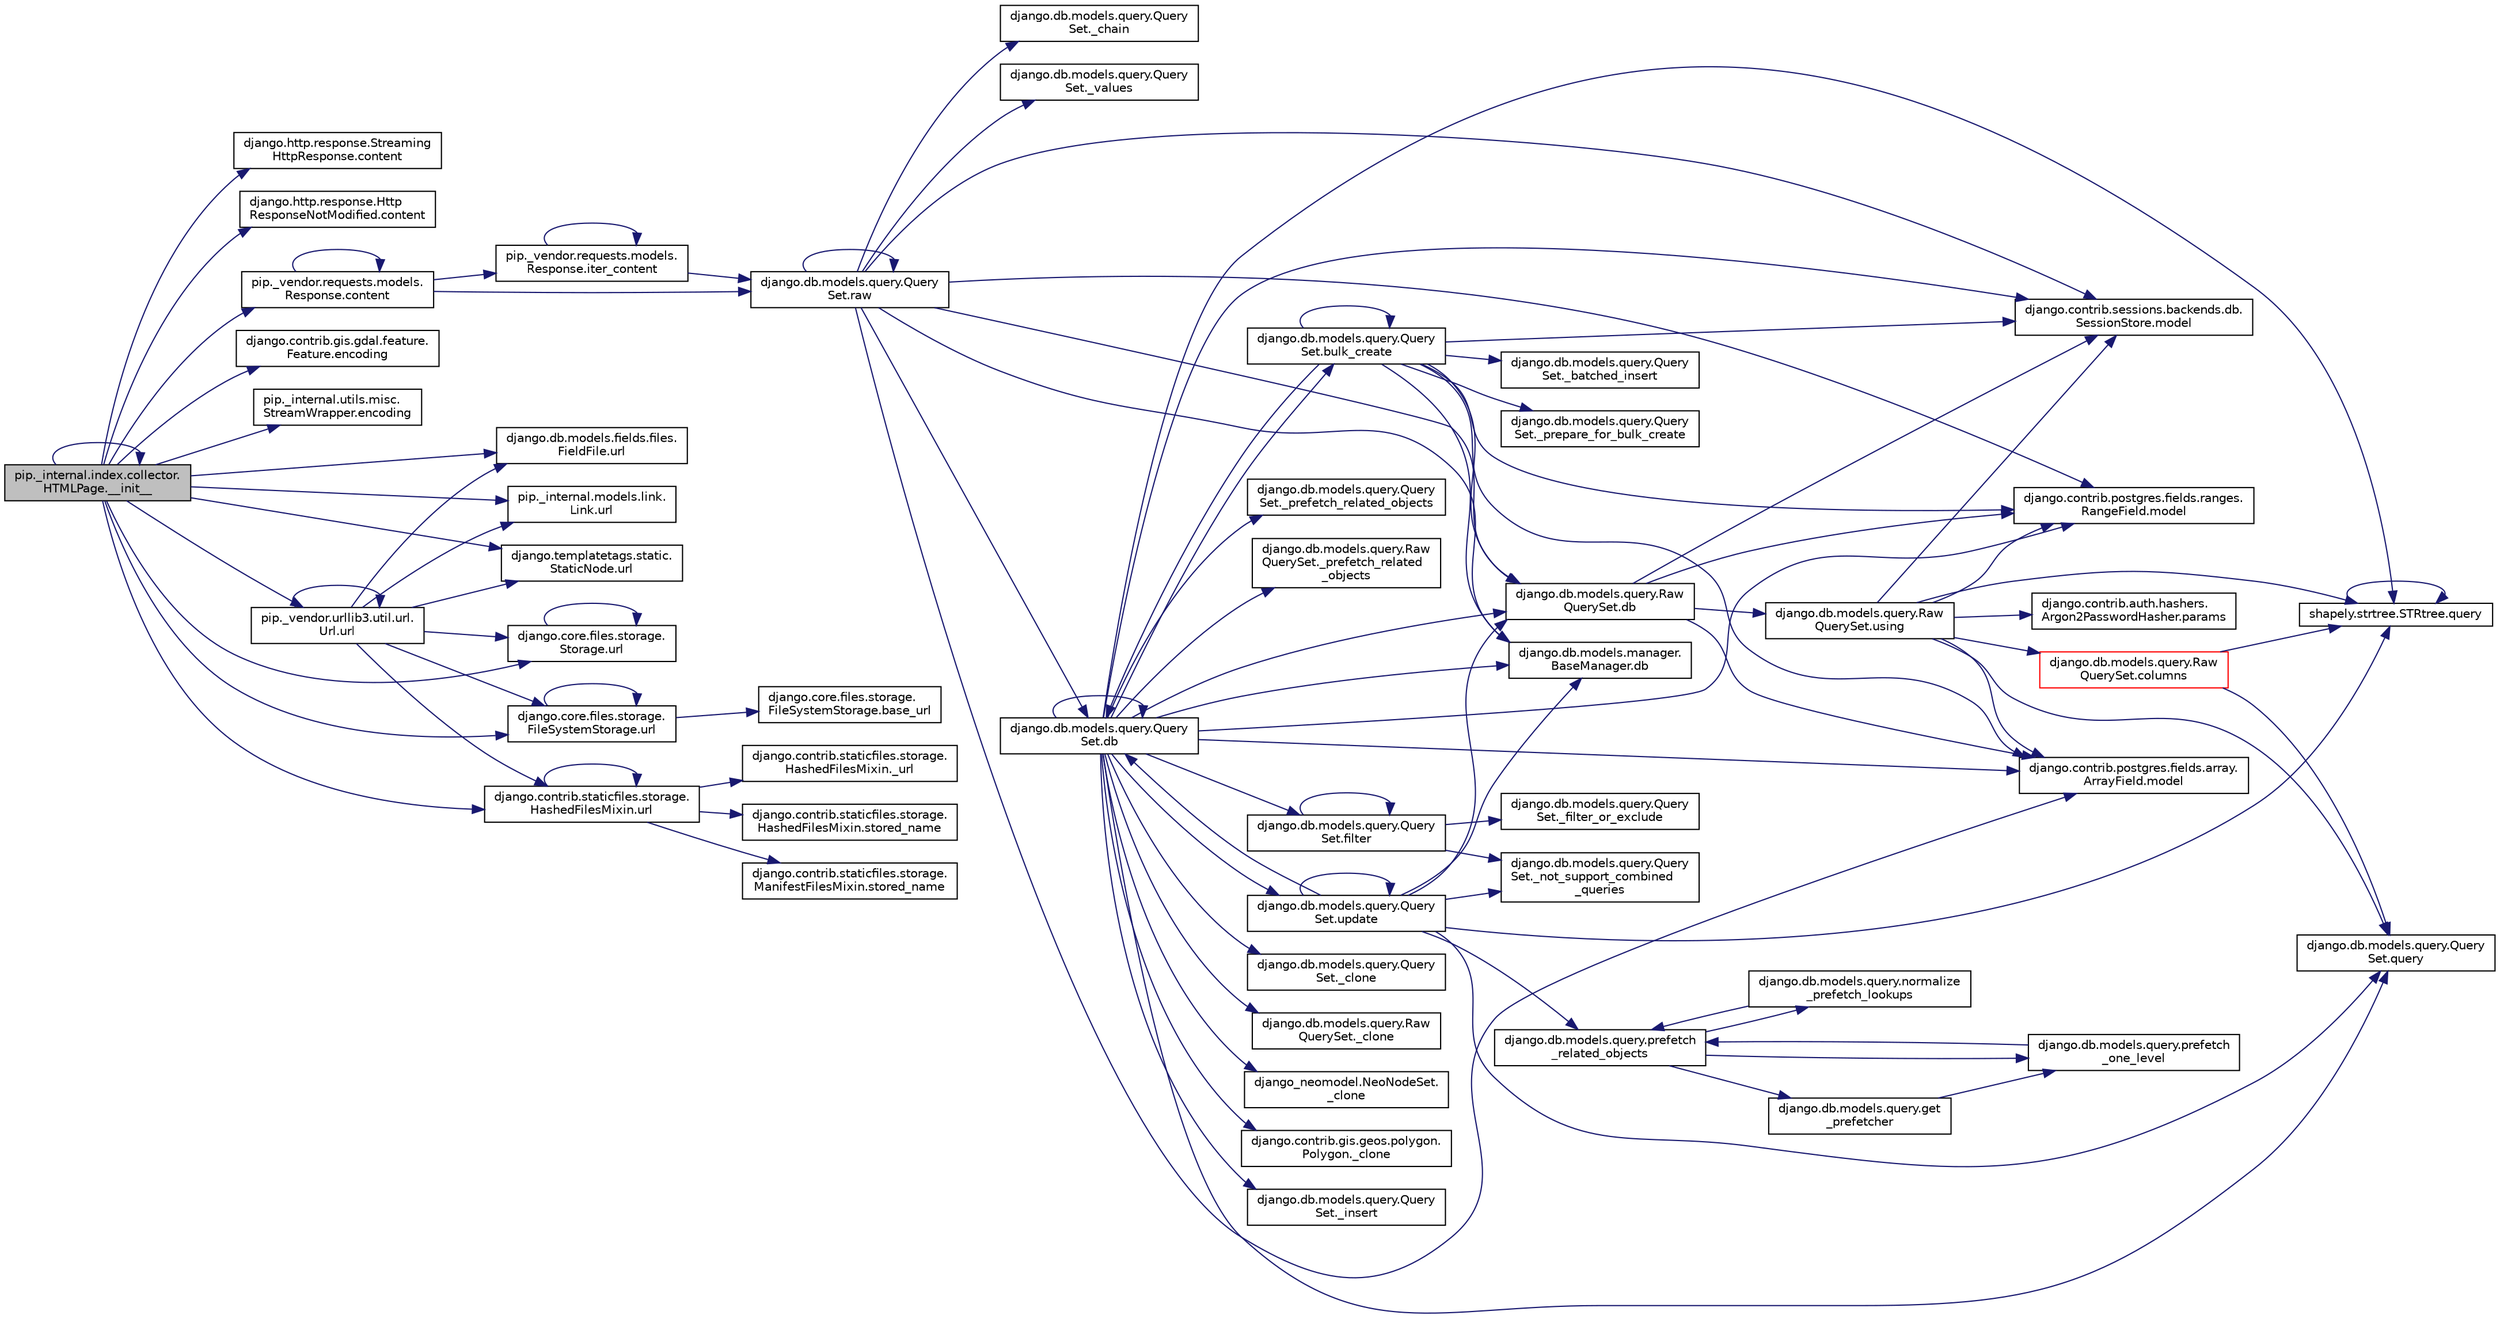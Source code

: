 digraph "pip._internal.index.collector.HTMLPage.__init__"
{
 // LATEX_PDF_SIZE
  edge [fontname="Helvetica",fontsize="10",labelfontname="Helvetica",labelfontsize="10"];
  node [fontname="Helvetica",fontsize="10",shape=record];
  rankdir="LR";
  Node1 [label="pip._internal.index.collector.\lHTMLPage.__init__",height=0.2,width=0.4,color="black", fillcolor="grey75", style="filled", fontcolor="black",tooltip=" "];
  Node1 -> Node1 [color="midnightblue",fontsize="10",style="solid",fontname="Helvetica"];
  Node1 -> Node2 [color="midnightblue",fontsize="10",style="solid",fontname="Helvetica"];
  Node2 [label="django.http.response.Streaming\lHttpResponse.content",height=0.2,width=0.4,color="black", fillcolor="white", style="filled",URL="$d7/d35/classdjango_1_1http_1_1response_1_1_streaming_http_response.html#ac1e22d591690c4df368b88f155de71b6",tooltip=" "];
  Node1 -> Node3 [color="midnightblue",fontsize="10",style="solid",fontname="Helvetica"];
  Node3 [label="django.http.response.Http\lResponseNotModified.content",height=0.2,width=0.4,color="black", fillcolor="white", style="filled",URL="$d2/dee/classdjango_1_1http_1_1response_1_1_http_response_not_modified.html#ad65448633db013d3a248848571a44e59",tooltip=" "];
  Node1 -> Node4 [color="midnightblue",fontsize="10",style="solid",fontname="Helvetica"];
  Node4 [label="pip._vendor.requests.models.\lResponse.content",height=0.2,width=0.4,color="black", fillcolor="white", style="filled",URL="$d4/da7/classpip_1_1__vendor_1_1requests_1_1models_1_1_response.html#a67d31914dfe1fd779e022fb6f8a61eee",tooltip=" "];
  Node4 -> Node4 [color="midnightblue",fontsize="10",style="solid",fontname="Helvetica"];
  Node4 -> Node5 [color="midnightblue",fontsize="10",style="solid",fontname="Helvetica"];
  Node5 [label="pip._vendor.requests.models.\lResponse.iter_content",height=0.2,width=0.4,color="black", fillcolor="white", style="filled",URL="$d4/da7/classpip_1_1__vendor_1_1requests_1_1models_1_1_response.html#a68fc80b1a8efaf75851183d892434abe",tooltip=" "];
  Node5 -> Node5 [color="midnightblue",fontsize="10",style="solid",fontname="Helvetica"];
  Node5 -> Node6 [color="midnightblue",fontsize="10",style="solid",fontname="Helvetica"];
  Node6 [label="django.db.models.query.Query\lSet.raw",height=0.2,width=0.4,color="black", fillcolor="white", style="filled",URL="$dd/d94/classdjango_1_1db_1_1models_1_1query_1_1_query_set.html#a657842c7a0c490cdf2776f17d194b142",tooltip="PUBLIC METHODS THAT RETURN A QUERYSET SUBCLASS #."];
  Node6 -> Node7 [color="midnightblue",fontsize="10",style="solid",fontname="Helvetica"];
  Node7 [label="django.db.models.query.Query\lSet._chain",height=0.2,width=0.4,color="black", fillcolor="white", style="filled",URL="$dd/d94/classdjango_1_1db_1_1models_1_1query_1_1_query_set.html#a7e1b5806921e30da5ca203c9d1d4c2d5",tooltip=" "];
  Node6 -> Node8 [color="midnightblue",fontsize="10",style="solid",fontname="Helvetica"];
  Node8 [label="django.db.models.query.Query\lSet._values",height=0.2,width=0.4,color="black", fillcolor="white", style="filled",URL="$dd/d94/classdjango_1_1db_1_1models_1_1query_1_1_query_set.html#a449cdabcbe011bed2f140e930adc3250",tooltip=" "];
  Node6 -> Node9 [color="midnightblue",fontsize="10",style="solid",fontname="Helvetica"];
  Node9 [label="django.db.models.manager.\lBaseManager.db",height=0.2,width=0.4,color="black", fillcolor="white", style="filled",URL="$d1/d1c/classdjango_1_1db_1_1models_1_1manager_1_1_base_manager.html#a9891c7493e786de35084e74b08c82f33",tooltip=" "];
  Node6 -> Node10 [color="midnightblue",fontsize="10",style="solid",fontname="Helvetica"];
  Node10 [label="django.db.models.query.Query\lSet.db",height=0.2,width=0.4,color="black", fillcolor="white", style="filled",URL="$dd/d94/classdjango_1_1db_1_1models_1_1query_1_1_query_set.html#a5b0de9da0ddb65ea32df950fdbbdf2c5",tooltip=" "];
  Node10 -> Node11 [color="midnightblue",fontsize="10",style="solid",fontname="Helvetica"];
  Node11 [label="django.db.models.query.Query\lSet._clone",height=0.2,width=0.4,color="black", fillcolor="white", style="filled",URL="$dd/d94/classdjango_1_1db_1_1models_1_1query_1_1_query_set.html#a1119a4a787bdcd488586c2e4142b933d",tooltip=" "];
  Node10 -> Node12 [color="midnightblue",fontsize="10",style="solid",fontname="Helvetica"];
  Node12 [label="django.db.models.query.Raw\lQuerySet._clone",height=0.2,width=0.4,color="black", fillcolor="white", style="filled",URL="$dd/d2c/classdjango_1_1db_1_1models_1_1query_1_1_raw_query_set.html#a3ef7a57554324df74f64deaee5a90b2d",tooltip=" "];
  Node10 -> Node13 [color="midnightblue",fontsize="10",style="solid",fontname="Helvetica"];
  Node13 [label="django_neomodel.NeoNodeSet.\l_clone",height=0.2,width=0.4,color="black", fillcolor="white", style="filled",URL="$d0/d61/classdjango__neomodel_1_1_neo_node_set.html#a56ae1f38bedda296e1c83267cff86cda",tooltip=" "];
  Node10 -> Node14 [color="midnightblue",fontsize="10",style="solid",fontname="Helvetica"];
  Node14 [label="django.contrib.gis.geos.polygon.\lPolygon._clone",height=0.2,width=0.4,color="black", fillcolor="white", style="filled",URL="$db/d1d/classdjango_1_1contrib_1_1gis_1_1geos_1_1polygon_1_1_polygon.html#a38395a86a6c44df2506600e6135c568f",tooltip=" "];
  Node10 -> Node15 [color="midnightblue",fontsize="10",style="solid",fontname="Helvetica"];
  Node15 [label="django.db.models.query.Query\lSet._insert",height=0.2,width=0.4,color="black", fillcolor="white", style="filled",URL="$dd/d94/classdjango_1_1db_1_1models_1_1query_1_1_query_set.html#ae4d271a8b8fedfd346d067437e1f96a4",tooltip=" "];
  Node10 -> Node16 [color="midnightblue",fontsize="10",style="solid",fontname="Helvetica"];
  Node16 [label="django.db.models.query.Query\lSet._prefetch_related_objects",height=0.2,width=0.4,color="black", fillcolor="white", style="filled",URL="$dd/d94/classdjango_1_1db_1_1models_1_1query_1_1_query_set.html#a29190d567a1cc7e39bc6dfb2352e1b33",tooltip=" "];
  Node10 -> Node17 [color="midnightblue",fontsize="10",style="solid",fontname="Helvetica"];
  Node17 [label="django.db.models.query.Raw\lQuerySet._prefetch_related\l_objects",height=0.2,width=0.4,color="black", fillcolor="white", style="filled",URL="$dd/d2c/classdjango_1_1db_1_1models_1_1query_1_1_raw_query_set.html#a609650a46c3d364771a3f0848fa30fcf",tooltip=" "];
  Node10 -> Node18 [color="midnightblue",fontsize="10",style="solid",fontname="Helvetica"];
  Node18 [label="django.db.models.query.Query\lSet.bulk_create",height=0.2,width=0.4,color="black", fillcolor="white", style="filled",URL="$dd/d94/classdjango_1_1db_1_1models_1_1query_1_1_query_set.html#a631e6dda66c73a8fe3ec4c6301f77c1e",tooltip=" "];
  Node18 -> Node19 [color="midnightblue",fontsize="10",style="solid",fontname="Helvetica"];
  Node19 [label="django.db.models.query.Query\lSet._batched_insert",height=0.2,width=0.4,color="black", fillcolor="white", style="filled",URL="$dd/d94/classdjango_1_1db_1_1models_1_1query_1_1_query_set.html#ade2a54469de6d007271c5b9f7116fbc8",tooltip=" "];
  Node18 -> Node20 [color="midnightblue",fontsize="10",style="solid",fontname="Helvetica"];
  Node20 [label="django.db.models.query.Query\lSet._prepare_for_bulk_create",height=0.2,width=0.4,color="black", fillcolor="white", style="filled",URL="$dd/d94/classdjango_1_1db_1_1models_1_1query_1_1_query_set.html#a6f9673c8f817a54dbedaea2faf1842c2",tooltip=" "];
  Node18 -> Node18 [color="midnightblue",fontsize="10",style="solid",fontname="Helvetica"];
  Node18 -> Node9 [color="midnightblue",fontsize="10",style="solid",fontname="Helvetica"];
  Node18 -> Node10 [color="midnightblue",fontsize="10",style="solid",fontname="Helvetica"];
  Node18 -> Node21 [color="midnightblue",fontsize="10",style="solid",fontname="Helvetica"];
  Node21 [label="django.db.models.query.Raw\lQuerySet.db",height=0.2,width=0.4,color="black", fillcolor="white", style="filled",URL="$dd/d2c/classdjango_1_1db_1_1models_1_1query_1_1_raw_query_set.html#af0898437076d82b1af6e9851ea85caff",tooltip=" "];
  Node21 -> Node22 [color="midnightblue",fontsize="10",style="solid",fontname="Helvetica"];
  Node22 [label="django.contrib.postgres.fields.array.\lArrayField.model",height=0.2,width=0.4,color="black", fillcolor="white", style="filled",URL="$dc/ddf/classdjango_1_1contrib_1_1postgres_1_1fields_1_1array_1_1_array_field.html#a43ec884d709f829e50c6881dc369ce94",tooltip=" "];
  Node21 -> Node23 [color="midnightblue",fontsize="10",style="solid",fontname="Helvetica"];
  Node23 [label="django.contrib.postgres.fields.ranges.\lRangeField.model",height=0.2,width=0.4,color="black", fillcolor="white", style="filled",URL="$d5/d99/classdjango_1_1contrib_1_1postgres_1_1fields_1_1ranges_1_1_range_field.html#a5f5cfd6917f141914484d606279cf20a",tooltip=" "];
  Node21 -> Node24 [color="midnightblue",fontsize="10",style="solid",fontname="Helvetica"];
  Node24 [label="django.contrib.sessions.backends.db.\lSessionStore.model",height=0.2,width=0.4,color="black", fillcolor="white", style="filled",URL="$d2/d1a/classdjango_1_1contrib_1_1sessions_1_1backends_1_1db_1_1_session_store.html#a9b2f42869f296eab5fab4dd5867285df",tooltip=" "];
  Node21 -> Node25 [color="midnightblue",fontsize="10",style="solid",fontname="Helvetica"];
  Node25 [label="django.db.models.query.Raw\lQuerySet.using",height=0.2,width=0.4,color="black", fillcolor="white", style="filled",URL="$dd/d2c/classdjango_1_1db_1_1models_1_1query_1_1_raw_query_set.html#afa00103e6226cdc35f5de06b29379004",tooltip=" "];
  Node25 -> Node26 [color="midnightblue",fontsize="10",style="solid",fontname="Helvetica"];
  Node26 [label="django.db.models.query.Raw\lQuerySet.columns",height=0.2,width=0.4,color="red", fillcolor="white", style="filled",URL="$dd/d2c/classdjango_1_1db_1_1models_1_1query_1_1_raw_query_set.html#a8c630d112eb4cf03c177fefa60061ec3",tooltip=" "];
  Node26 -> Node28 [color="midnightblue",fontsize="10",style="solid",fontname="Helvetica"];
  Node28 [label="django.db.models.query.Query\lSet.query",height=0.2,width=0.4,color="black", fillcolor="white", style="filled",URL="$dd/d94/classdjango_1_1db_1_1models_1_1query_1_1_query_set.html#a122ab2492eab3285ee368fba53d18a13",tooltip=" "];
  Node26 -> Node29 [color="midnightblue",fontsize="10",style="solid",fontname="Helvetica"];
  Node29 [label="shapely.strtree.STRtree.query",height=0.2,width=0.4,color="black", fillcolor="white", style="filled",URL="$de/dd0/classshapely_1_1strtree_1_1_s_t_rtree.html#a36091f1859b35aa145800837553ec921",tooltip=" "];
  Node29 -> Node29 [color="midnightblue",fontsize="10",style="solid",fontname="Helvetica"];
  Node25 -> Node22 [color="midnightblue",fontsize="10",style="solid",fontname="Helvetica"];
  Node25 -> Node23 [color="midnightblue",fontsize="10",style="solid",fontname="Helvetica"];
  Node25 -> Node24 [color="midnightblue",fontsize="10",style="solid",fontname="Helvetica"];
  Node25 -> Node30 [color="midnightblue",fontsize="10",style="solid",fontname="Helvetica"];
  Node30 [label="django.contrib.auth.hashers.\lArgon2PasswordHasher.params",height=0.2,width=0.4,color="black", fillcolor="white", style="filled",URL="$d9/d60/classdjango_1_1contrib_1_1auth_1_1hashers_1_1_argon2_password_hasher.html#a686aba10c20efe71047034d701174c1c",tooltip=" "];
  Node25 -> Node28 [color="midnightblue",fontsize="10",style="solid",fontname="Helvetica"];
  Node25 -> Node29 [color="midnightblue",fontsize="10",style="solid",fontname="Helvetica"];
  Node18 -> Node22 [color="midnightblue",fontsize="10",style="solid",fontname="Helvetica"];
  Node18 -> Node23 [color="midnightblue",fontsize="10",style="solid",fontname="Helvetica"];
  Node18 -> Node24 [color="midnightblue",fontsize="10",style="solid",fontname="Helvetica"];
  Node10 -> Node9 [color="midnightblue",fontsize="10",style="solid",fontname="Helvetica"];
  Node10 -> Node10 [color="midnightblue",fontsize="10",style="solid",fontname="Helvetica"];
  Node10 -> Node21 [color="midnightblue",fontsize="10",style="solid",fontname="Helvetica"];
  Node10 -> Node31 [color="midnightblue",fontsize="10",style="solid",fontname="Helvetica"];
  Node31 [label="django.db.models.query.Query\lSet.filter",height=0.2,width=0.4,color="black", fillcolor="white", style="filled",URL="$dd/d94/classdjango_1_1db_1_1models_1_1query_1_1_query_set.html#a37963e0b25b04aa93ac1e0e68acd68e7",tooltip=" "];
  Node31 -> Node32 [color="midnightblue",fontsize="10",style="solid",fontname="Helvetica"];
  Node32 [label="django.db.models.query.Query\lSet._filter_or_exclude",height=0.2,width=0.4,color="black", fillcolor="white", style="filled",URL="$dd/d94/classdjango_1_1db_1_1models_1_1query_1_1_query_set.html#a5c73d2ae9b6d3c1f032d479654459b1f",tooltip=" "];
  Node31 -> Node33 [color="midnightblue",fontsize="10",style="solid",fontname="Helvetica"];
  Node33 [label="django.db.models.query.Query\lSet._not_support_combined\l_queries",height=0.2,width=0.4,color="black", fillcolor="white", style="filled",URL="$dd/d94/classdjango_1_1db_1_1models_1_1query_1_1_query_set.html#a861c2ecefc16eb29d7ad4e326ac03fe3",tooltip=" "];
  Node31 -> Node31 [color="midnightblue",fontsize="10",style="solid",fontname="Helvetica"];
  Node10 -> Node22 [color="midnightblue",fontsize="10",style="solid",fontname="Helvetica"];
  Node10 -> Node23 [color="midnightblue",fontsize="10",style="solid",fontname="Helvetica"];
  Node10 -> Node24 [color="midnightblue",fontsize="10",style="solid",fontname="Helvetica"];
  Node10 -> Node28 [color="midnightblue",fontsize="10",style="solid",fontname="Helvetica"];
  Node10 -> Node29 [color="midnightblue",fontsize="10",style="solid",fontname="Helvetica"];
  Node10 -> Node34 [color="midnightblue",fontsize="10",style="solid",fontname="Helvetica"];
  Node34 [label="django.db.models.query.Query\lSet.update",height=0.2,width=0.4,color="black", fillcolor="white", style="filled",URL="$dd/d94/classdjango_1_1db_1_1models_1_1query_1_1_query_set.html#a9a5da2b86b026694eb80eb4529689843",tooltip=" "];
  Node34 -> Node33 [color="midnightblue",fontsize="10",style="solid",fontname="Helvetica"];
  Node34 -> Node9 [color="midnightblue",fontsize="10",style="solid",fontname="Helvetica"];
  Node34 -> Node10 [color="midnightblue",fontsize="10",style="solid",fontname="Helvetica"];
  Node34 -> Node21 [color="midnightblue",fontsize="10",style="solid",fontname="Helvetica"];
  Node34 -> Node35 [color="midnightblue",fontsize="10",style="solid",fontname="Helvetica"];
  Node35 [label="django.db.models.query.prefetch\l_related_objects",height=0.2,width=0.4,color="black", fillcolor="white", style="filled",URL="$de/dc6/namespacedjango_1_1db_1_1models_1_1query.html#a2669eb06c4cc9652fd20fbd8522c12cc",tooltip=" "];
  Node35 -> Node36 [color="midnightblue",fontsize="10",style="solid",fontname="Helvetica"];
  Node36 [label="django.db.models.query.get\l_prefetcher",height=0.2,width=0.4,color="black", fillcolor="white", style="filled",URL="$de/dc6/namespacedjango_1_1db_1_1models_1_1query.html#ad55affecf3e8554a0d34164f8cdb70fa",tooltip=" "];
  Node36 -> Node37 [color="midnightblue",fontsize="10",style="solid",fontname="Helvetica"];
  Node37 [label="django.db.models.query.prefetch\l_one_level",height=0.2,width=0.4,color="black", fillcolor="white", style="filled",URL="$de/dc6/namespacedjango_1_1db_1_1models_1_1query.html#a15fe9400adc265d2aeb133ba8f4299c7",tooltip=" "];
  Node37 -> Node35 [color="midnightblue",fontsize="10",style="solid",fontname="Helvetica"];
  Node35 -> Node38 [color="midnightblue",fontsize="10",style="solid",fontname="Helvetica"];
  Node38 [label="django.db.models.query.normalize\l_prefetch_lookups",height=0.2,width=0.4,color="black", fillcolor="white", style="filled",URL="$de/dc6/namespacedjango_1_1db_1_1models_1_1query.html#ae997cc324c7d13d4d5225d245a5591cc",tooltip=" "];
  Node38 -> Node35 [color="midnightblue",fontsize="10",style="solid",fontname="Helvetica"];
  Node35 -> Node37 [color="midnightblue",fontsize="10",style="solid",fontname="Helvetica"];
  Node34 -> Node28 [color="midnightblue",fontsize="10",style="solid",fontname="Helvetica"];
  Node34 -> Node29 [color="midnightblue",fontsize="10",style="solid",fontname="Helvetica"];
  Node34 -> Node34 [color="midnightblue",fontsize="10",style="solid",fontname="Helvetica"];
  Node6 -> Node21 [color="midnightblue",fontsize="10",style="solid",fontname="Helvetica"];
  Node6 -> Node22 [color="midnightblue",fontsize="10",style="solid",fontname="Helvetica"];
  Node6 -> Node23 [color="midnightblue",fontsize="10",style="solid",fontname="Helvetica"];
  Node6 -> Node24 [color="midnightblue",fontsize="10",style="solid",fontname="Helvetica"];
  Node6 -> Node6 [color="midnightblue",fontsize="10",style="solid",fontname="Helvetica"];
  Node4 -> Node6 [color="midnightblue",fontsize="10",style="solid",fontname="Helvetica"];
  Node1 -> Node39 [color="midnightblue",fontsize="10",style="solid",fontname="Helvetica"];
  Node39 [label="django.contrib.gis.gdal.feature.\lFeature.encoding",height=0.2,width=0.4,color="black", fillcolor="white", style="filled",URL="$db/d34/classdjango_1_1contrib_1_1gis_1_1gdal_1_1feature_1_1_feature.html#ad4eed8c25ca7f7ea25c54147e5bfb047",tooltip=" "];
  Node1 -> Node40 [color="midnightblue",fontsize="10",style="solid",fontname="Helvetica"];
  Node40 [label="pip._internal.utils.misc.\lStreamWrapper.encoding",height=0.2,width=0.4,color="black", fillcolor="white", style="filled",URL="$da/d7e/classpip_1_1__internal_1_1utils_1_1misc_1_1_stream_wrapper.html#abd72847a018a5b210883a79e389ab598",tooltip=" "];
  Node1 -> Node41 [color="midnightblue",fontsize="10",style="solid",fontname="Helvetica"];
  Node41 [label="django.db.models.fields.files.\lFieldFile.url",height=0.2,width=0.4,color="black", fillcolor="white", style="filled",URL="$d8/d02/classdjango_1_1db_1_1models_1_1fields_1_1files_1_1_field_file.html#afa1570013f42e9219ef2b24257baa227",tooltip=" "];
  Node1 -> Node42 [color="midnightblue",fontsize="10",style="solid",fontname="Helvetica"];
  Node42 [label="pip._internal.models.link.\lLink.url",height=0.2,width=0.4,color="black", fillcolor="white", style="filled",URL="$de/da5/classpip_1_1__internal_1_1models_1_1link_1_1_link.html#a6a4e9c09f8076390a11cc9b3fe51aede",tooltip=" "];
  Node1 -> Node43 [color="midnightblue",fontsize="10",style="solid",fontname="Helvetica"];
  Node43 [label="pip._vendor.urllib3.util.url.\lUrl.url",height=0.2,width=0.4,color="black", fillcolor="white", style="filled",URL="$d6/dd8/classpip_1_1__vendor_1_1urllib3_1_1util_1_1url_1_1_url.html#a412b7e3ce12f35eb2f203ab2c9c142d4",tooltip=" "];
  Node43 -> Node41 [color="midnightblue",fontsize="10",style="solid",fontname="Helvetica"];
  Node43 -> Node42 [color="midnightblue",fontsize="10",style="solid",fontname="Helvetica"];
  Node43 -> Node43 [color="midnightblue",fontsize="10",style="solid",fontname="Helvetica"];
  Node43 -> Node44 [color="midnightblue",fontsize="10",style="solid",fontname="Helvetica"];
  Node44 [label="django.templatetags.static.\lStaticNode.url",height=0.2,width=0.4,color="black", fillcolor="white", style="filled",URL="$d6/dd9/classdjango_1_1templatetags_1_1static_1_1_static_node.html#a90242615a5a2c320483130c7475fbe1b",tooltip=" "];
  Node43 -> Node45 [color="midnightblue",fontsize="10",style="solid",fontname="Helvetica"];
  Node45 [label="django.core.files.storage.\lStorage.url",height=0.2,width=0.4,color="black", fillcolor="white", style="filled",URL="$dc/dad/classdjango_1_1core_1_1files_1_1storage_1_1_storage.html#afba10b0ccbf14a3c231aadd8c41080ba",tooltip=" "];
  Node45 -> Node45 [color="midnightblue",fontsize="10",style="solid",fontname="Helvetica"];
  Node43 -> Node46 [color="midnightblue",fontsize="10",style="solid",fontname="Helvetica"];
  Node46 [label="django.core.files.storage.\lFileSystemStorage.url",height=0.2,width=0.4,color="black", fillcolor="white", style="filled",URL="$db/da8/classdjango_1_1core_1_1files_1_1storage_1_1_file_system_storage.html#a943adebf4b67ab6e174669667cb7548c",tooltip=" "];
  Node46 -> Node47 [color="midnightblue",fontsize="10",style="solid",fontname="Helvetica"];
  Node47 [label="django.core.files.storage.\lFileSystemStorage.base_url",height=0.2,width=0.4,color="black", fillcolor="white", style="filled",URL="$db/da8/classdjango_1_1core_1_1files_1_1storage_1_1_file_system_storage.html#a11fe5ed84eaa1e66b58fe4c8035e490d",tooltip=" "];
  Node46 -> Node46 [color="midnightblue",fontsize="10",style="solid",fontname="Helvetica"];
  Node43 -> Node48 [color="midnightblue",fontsize="10",style="solid",fontname="Helvetica"];
  Node48 [label="django.contrib.staticfiles.storage.\lHashedFilesMixin.url",height=0.2,width=0.4,color="black", fillcolor="white", style="filled",URL="$d4/d59/classdjango_1_1contrib_1_1staticfiles_1_1storage_1_1_hashed_files_mixin.html#a70f51c90d1d60d9756b78bd3fb53f9b0",tooltip=" "];
  Node48 -> Node49 [color="midnightblue",fontsize="10",style="solid",fontname="Helvetica"];
  Node49 [label="django.contrib.staticfiles.storage.\lHashedFilesMixin._url",height=0.2,width=0.4,color="black", fillcolor="white", style="filled",URL="$d4/d59/classdjango_1_1contrib_1_1staticfiles_1_1storage_1_1_hashed_files_mixin.html#ab701e4877b970feb795c01c1dc174414",tooltip=" "];
  Node48 -> Node50 [color="midnightblue",fontsize="10",style="solid",fontname="Helvetica"];
  Node50 [label="django.contrib.staticfiles.storage.\lHashedFilesMixin.stored_name",height=0.2,width=0.4,color="black", fillcolor="white", style="filled",URL="$d4/d59/classdjango_1_1contrib_1_1staticfiles_1_1storage_1_1_hashed_files_mixin.html#a77ecb4e21a7bd98ceb4ad706463386d1",tooltip=" "];
  Node48 -> Node51 [color="midnightblue",fontsize="10",style="solid",fontname="Helvetica"];
  Node51 [label="django.contrib.staticfiles.storage.\lManifestFilesMixin.stored_name",height=0.2,width=0.4,color="black", fillcolor="white", style="filled",URL="$da/d7f/classdjango_1_1contrib_1_1staticfiles_1_1storage_1_1_manifest_files_mixin.html#a9d0d955ecf88a33bfbae6e0c8ccd769e",tooltip=" "];
  Node48 -> Node48 [color="midnightblue",fontsize="10",style="solid",fontname="Helvetica"];
  Node1 -> Node44 [color="midnightblue",fontsize="10",style="solid",fontname="Helvetica"];
  Node1 -> Node45 [color="midnightblue",fontsize="10",style="solid",fontname="Helvetica"];
  Node1 -> Node46 [color="midnightblue",fontsize="10",style="solid",fontname="Helvetica"];
  Node1 -> Node48 [color="midnightblue",fontsize="10",style="solid",fontname="Helvetica"];
}
